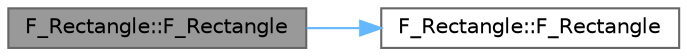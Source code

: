 digraph "F_Rectangle::F_Rectangle"
{
 // LATEX_PDF_SIZE
  bgcolor="transparent";
  edge [fontname=Helvetica,fontsize=10,labelfontname=Helvetica,labelfontsize=10];
  node [fontname=Helvetica,fontsize=10,shape=box,height=0.2,width=0.4];
  rankdir="LR";
  Node1 [id="Node000001",label="F_Rectangle::F_Rectangle",height=0.2,width=0.4,color="gray40", fillcolor="grey60", style="filled", fontcolor="black",tooltip="拷贝构造函数"];
  Node1 -> Node2 [id="edge1_Node000001_Node000002",color="steelblue1",style="solid",tooltip=" "];
  Node2 [id="Node000002",label="F_Rectangle::F_Rectangle",height=0.2,width=0.4,color="grey40", fillcolor="white", style="filled",URL="$class_f___rectangle.html#a123ae0d5feabce90855f0c4e9148302e",tooltip="默认构造函数"];
}
